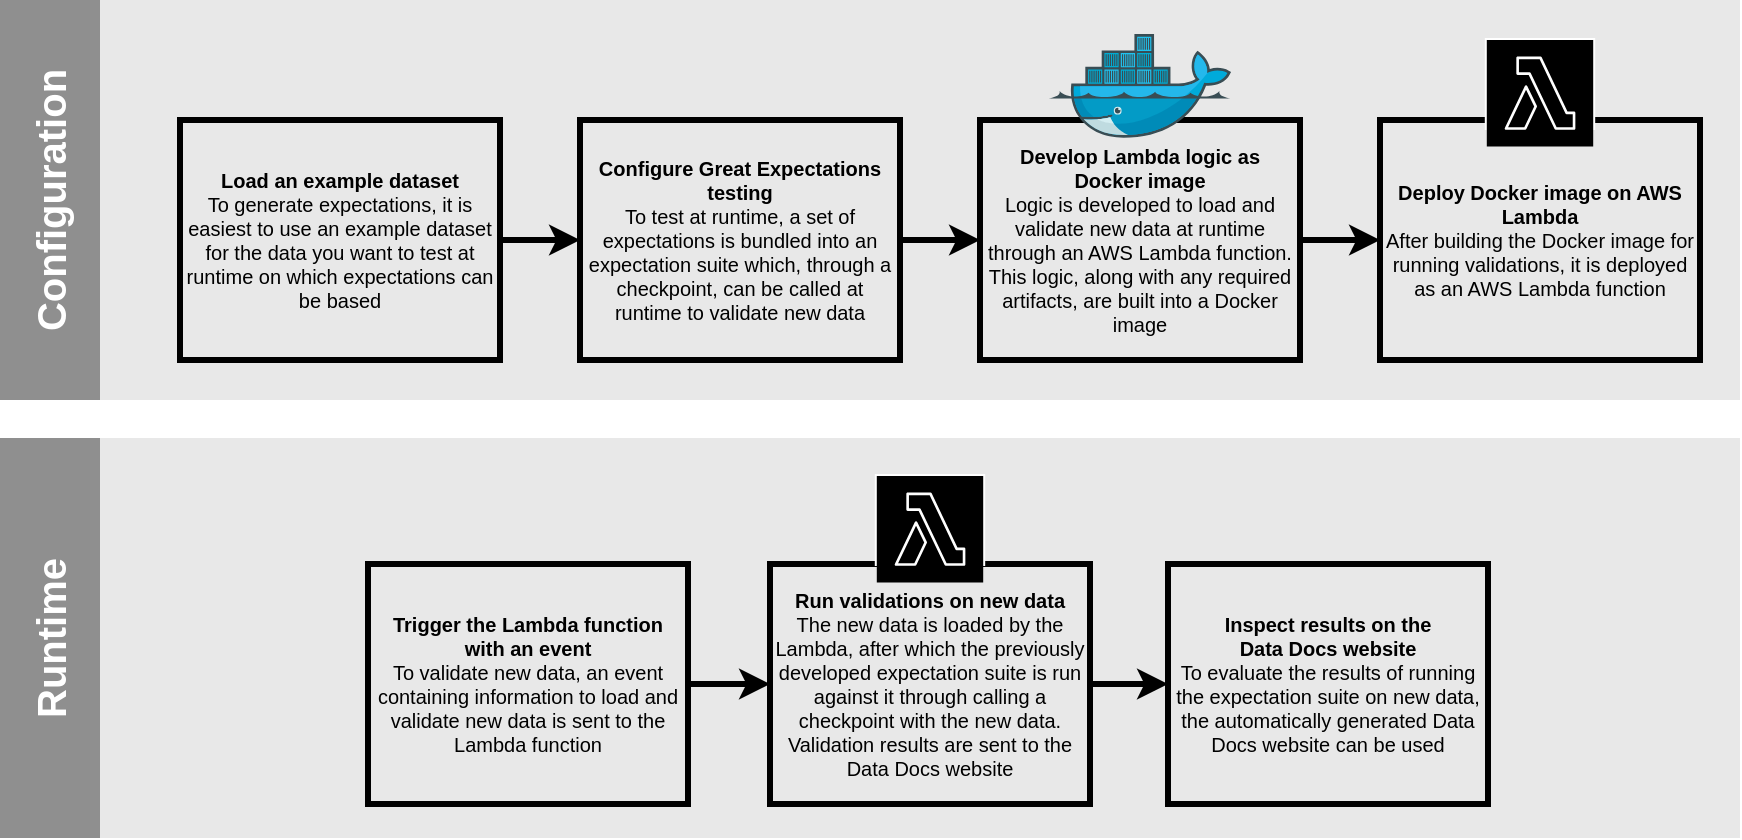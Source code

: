 <mxfile version="20.3.0" type="device"><diagram id="aNyzMNAExB_1Egbtg5X7" name="Page-1"><mxGraphModel dx="2253" dy="852" grid="1" gridSize="10" guides="1" tooltips="1" connect="1" arrows="1" fold="1" page="1" pageScale="1" pageWidth="827" pageHeight="1169" math="0" shadow="0"><root><mxCell id="0"/><mxCell id="1" parent="0"/><mxCell id="h7wK3UnEucAmxL8b9KZF-15" value="" style="rounded=0;whiteSpace=wrap;html=1;fillColor=#E8E8E8;strokeColor=none;" parent="1" vertex="1"><mxGeometry x="-50" y="759" width="870" height="200" as="geometry"/></mxCell><mxCell id="h7wK3UnEucAmxL8b9KZF-16" value="Runtime" style="rounded=0;whiteSpace=wrap;html=1;fillColor=#8F8F8F;strokeColor=none;direction=south;rotation=-90;fontColor=#FFFFFF;fontStyle=1;fontSize=20;" parent="1" vertex="1"><mxGeometry x="-125" y="834" width="200" height="50" as="geometry"/></mxCell><mxCell id="h7wK3UnEucAmxL8b9KZF-13" value="" style="rounded=0;whiteSpace=wrap;html=1;fillColor=#E8E8E8;strokeColor=none;" parent="1" vertex="1"><mxGeometry x="-50" y="540" width="870" height="200" as="geometry"/></mxCell><mxCell id="h7wK3UnEucAmxL8b9KZF-17" style="edgeStyle=orthogonalEdgeStyle;rounded=0;orthogonalLoop=1;jettySize=auto;html=1;entryX=0;entryY=0.5;entryDx=0;entryDy=0;fontSize=20;fontColor=#FFFFFF;strokeWidth=3;" parent="1" source="kpyt6ra9kbFHHJ_Ialv7-21" target="kpyt6ra9kbFHHJ_Ialv7-26" edge="1"><mxGeometry relative="1" as="geometry"/></mxCell><mxCell id="kpyt6ra9kbFHHJ_Ialv7-21" value="&lt;b&gt;Load an example dataset &lt;br&gt;&lt;/b&gt;To generate expectations, it is easiest to use an example dataset for the data you want to test at runtime on which expectations can be based" style="rounded=0;whiteSpace=wrap;html=1;fontSize=10;fillColor=none;strokeWidth=3;" parent="1" vertex="1"><mxGeometry x="40" y="600" width="160" height="120" as="geometry"/></mxCell><mxCell id="kpyt6ra9kbFHHJ_Ialv7-23" value="" style="shape=image;verticalLabelPosition=bottom;labelBackgroundColor=default;verticalAlign=top;aspect=fixed;imageAspect=0;image=https://upload.wikimedia.org/wikipedia/commons/thumb/c/c3/Python-logo-notext.svg/640px-Python-logo-notext.svg.png;fontSize=10;fontStyle=2" parent="1" vertex="1"><mxGeometry x="84.99" y="559" width="60" height="60" as="geometry"/></mxCell><mxCell id="h7wK3UnEucAmxL8b9KZF-18" style="edgeStyle=orthogonalEdgeStyle;rounded=0;orthogonalLoop=1;jettySize=auto;html=1;entryX=0;entryY=0.5;entryDx=0;entryDy=0;fontSize=20;fontColor=#FFFFFF;strokeWidth=3;" parent="1" source="kpyt6ra9kbFHHJ_Ialv7-26" target="h7wK3UnEucAmxL8b9KZF-3" edge="1"><mxGeometry relative="1" as="geometry"/></mxCell><mxCell id="kpyt6ra9kbFHHJ_Ialv7-26" value="&lt;b&gt;Configure Great Expectations testing&lt;/b&gt;&lt;br&gt;To test at runtime, a set of expectations is bundled into an expectation suite which, through a checkpoint, can be called at runtime to validate new data" style="rounded=0;whiteSpace=wrap;html=1;fontSize=10;fillColor=none;strokeWidth=3;" parent="1" vertex="1"><mxGeometry x="240" y="600" width="160" height="120" as="geometry"/></mxCell><mxCell id="kpyt6ra9kbFHHJ_Ialv7-24" value="" style="shape=image;verticalLabelPosition=bottom;labelBackgroundColor=default;verticalAlign=top;aspect=fixed;imageAspect=0;image=https://docs.greatexpectations.io/img/great-expectations-logo-full-size.png;clipPath=inset(0% 76.67% 0% 0%);" parent="1" vertex="1"><mxGeometry x="288.03" y="546.8" width="63.94" height="61.2" as="geometry"/></mxCell><mxCell id="h7wK3UnEucAmxL8b9KZF-19" style="edgeStyle=orthogonalEdgeStyle;rounded=0;orthogonalLoop=1;jettySize=auto;html=1;entryX=0;entryY=0.5;entryDx=0;entryDy=0;fontSize=20;fontColor=#FFFFFF;strokeWidth=3;" parent="1" source="h7wK3UnEucAmxL8b9KZF-3" target="h7wK3UnEucAmxL8b9KZF-5" edge="1"><mxGeometry relative="1" as="geometry"/></mxCell><mxCell id="h7wK3UnEucAmxL8b9KZF-3" value="&lt;b&gt;Develop Lambda logic as &lt;br&gt;Docker image&lt;br&gt;&lt;/b&gt;Logic is developed to load and validate new data at runtime through an AWS Lambda function. This logic, along with any required artifacts, are built into a Docker image" style="rounded=0;whiteSpace=wrap;html=1;fontSize=10;fillColor=none;strokeWidth=3;" parent="1" vertex="1"><mxGeometry x="440" y="600" width="160" height="120" as="geometry"/></mxCell><mxCell id="h7wK3UnEucAmxL8b9KZF-5" value="&lt;b&gt;Deploy Docker image on AWS Lambda&lt;br&gt;&lt;/b&gt;After building the Docker image for running validations, it is deployed as an AWS Lambda function" style="rounded=0;whiteSpace=wrap;html=1;fontSize=10;fillColor=none;strokeWidth=3;" parent="1" vertex="1"><mxGeometry x="640" y="600" width="160" height="120" as="geometry"/></mxCell><mxCell id="h7wK3UnEucAmxL8b9KZF-20" style="edgeStyle=orthogonalEdgeStyle;rounded=0;orthogonalLoop=1;jettySize=auto;html=1;entryX=0;entryY=0.5;entryDx=0;entryDy=0;fontSize=20;fontColor=#FFFFFF;strokeWidth=3;" parent="1" source="h7wK3UnEucAmxL8b9KZF-7" target="h7wK3UnEucAmxL8b9KZF-9" edge="1"><mxGeometry relative="1" as="geometry"/></mxCell><mxCell id="h7wK3UnEucAmxL8b9KZF-7" value="&lt;b&gt;Trigger the Lambda function&lt;br&gt;with an event&lt;br&gt;&lt;/b&gt;To validate new data, an event containing information to load and validate new data is sent to the Lambda function" style="rounded=0;whiteSpace=wrap;html=1;fontSize=10;fillColor=none;strokeWidth=3;" parent="1" vertex="1"><mxGeometry x="134" y="822" width="160" height="120" as="geometry"/></mxCell><mxCell id="h7wK3UnEucAmxL8b9KZF-8" value="" style="shape=image;verticalLabelPosition=bottom;labelBackgroundColor=default;verticalAlign=top;aspect=fixed;imageAspect=0;image=https://upload.wikimedia.org/wikipedia/commons/thumb/c/c3/Python-logo-notext.svg/640px-Python-logo-notext.svg.png;fontSize=10;fontStyle=2" parent="1" vertex="1"><mxGeometry x="180" y="774" width="60" height="60" as="geometry"/></mxCell><mxCell id="h7wK3UnEucAmxL8b9KZF-21" style="edgeStyle=orthogonalEdgeStyle;rounded=0;orthogonalLoop=1;jettySize=auto;html=1;entryX=0;entryY=0.5;entryDx=0;entryDy=0;fontSize=20;fontColor=#FFFFFF;strokeWidth=3;" parent="1" source="h7wK3UnEucAmxL8b9KZF-9" target="h7wK3UnEucAmxL8b9KZF-11" edge="1"><mxGeometry relative="1" as="geometry"/></mxCell><mxCell id="h7wK3UnEucAmxL8b9KZF-9" value="&lt;b&gt;Run validations on new data&lt;br&gt;&lt;/b&gt;The new data is loaded by the Lambda, after which the previously developed expectation suite is run against it through calling a checkpoint with the new data. Validation results are sent to the Data Docs website" style="rounded=0;whiteSpace=wrap;html=1;fontSize=10;fillColor=none;strokeWidth=3;" parent="1" vertex="1"><mxGeometry x="335" y="822" width="160" height="120" as="geometry"/></mxCell><mxCell id="h7wK3UnEucAmxL8b9KZF-10" value="" style="sketch=0;outlineConnect=0;fontColor=#232F3E;gradientColor=none;strokeColor=#ffffff;fillColor=#000000;dashed=0;verticalLabelPosition=middle;verticalAlign=bottom;align=center;html=1;whiteSpace=wrap;fontSize=10;fontStyle=1;spacing=3;shape=mxgraph.aws4.productIcon;prIcon=mxgraph.aws4.lambda;labelBackgroundColor=default;container=0;" parent="1" vertex="1"><mxGeometry x="387.4" y="777" width="55.2" height="46" as="geometry"/></mxCell><mxCell id="h7wK3UnEucAmxL8b9KZF-11" value="&lt;b&gt;Inspect results on the &lt;br&gt;Data Docs website&lt;br&gt;&lt;/b&gt;To evaluate the results of running the expectation suite on new data, the automatically generated Data Docs website can be used" style="rounded=0;whiteSpace=wrap;html=1;fontSize=10;fillColor=none;strokeWidth=3;" parent="1" vertex="1"><mxGeometry x="534" y="822" width="160" height="120" as="geometry"/></mxCell><mxCell id="h7wK3UnEucAmxL8b9KZF-12" value="" style="shape=image;verticalLabelPosition=bottom;labelBackgroundColor=default;verticalAlign=top;aspect=fixed;imageAspect=0;image=https://docs.greatexpectations.io/img/great-expectations-logo-full-size.png;clipPath=inset(0% 77.33% 0% 0%);" parent="1" vertex="1"><mxGeometry x="582.03" y="771" width="63.94" height="63.0" as="geometry"/></mxCell><mxCell id="h7wK3UnEucAmxL8b9KZF-14" value="Configuration" style="rounded=0;whiteSpace=wrap;html=1;fillColor=#8F8F8F;strokeColor=none;direction=south;rotation=-90;fontColor=#FFFFFF;fontStyle=1;fontSize=20;" parent="1" vertex="1"><mxGeometry x="-125" y="615" width="200" height="50" as="geometry"/></mxCell><mxCell id="78rGx1MIrCkGRSVnWbHs-1" value="" style="sketch=0;aspect=fixed;html=1;points=[];align=center;image;fontSize=12;image=img/lib/mscae/Docker.svg;clipPath=inset(0% 0% 28.57% 0%);" vertex="1" parent="1"><mxGeometry x="474.25" y="557" width="91.5" height="54.9" as="geometry"/></mxCell><mxCell id="78rGx1MIrCkGRSVnWbHs-2" value="" style="sketch=0;outlineConnect=0;fontColor=#232F3E;gradientColor=none;strokeColor=#ffffff;fillColor=#000000;dashed=0;verticalLabelPosition=middle;verticalAlign=bottom;align=center;html=1;whiteSpace=wrap;fontSize=10;fontStyle=1;spacing=3;shape=mxgraph.aws4.productIcon;prIcon=mxgraph.aws4.lambda;labelBackgroundColor=default;container=0;" vertex="1" parent="1"><mxGeometry x="692.4" y="559" width="55.2" height="46" as="geometry"/></mxCell></root></mxGraphModel></diagram></mxfile>